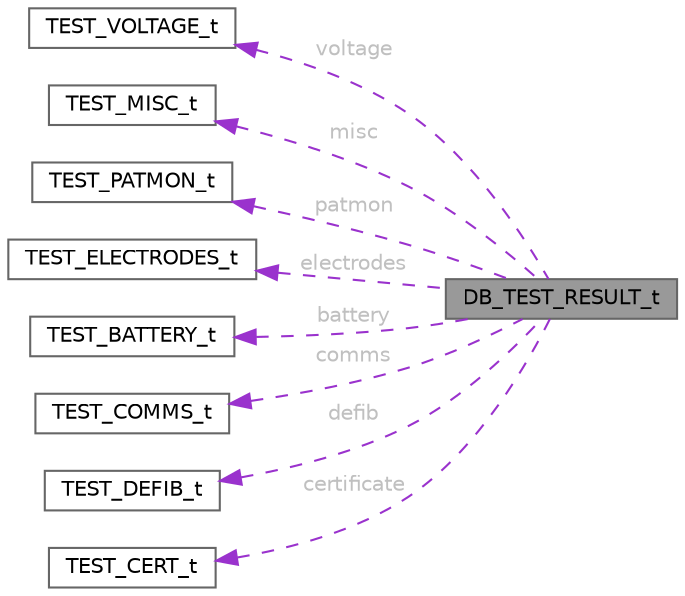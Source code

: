 digraph "DB_TEST_RESULT_t"
{
 // LATEX_PDF_SIZE
  bgcolor="transparent";
  edge [fontname=Helvetica,fontsize=10,labelfontname=Helvetica,labelfontsize=10];
  node [fontname=Helvetica,fontsize=10,shape=box,height=0.2,width=0.4];
  rankdir="LR";
  Node1 [id="Node000001",label="DB_TEST_RESULT_t",height=0.2,width=0.4,color="gray40", fillcolor="grey60", style="filled", fontcolor="black",tooltip="Structure to hold data before writing to file in multiples of cluster size."];
  Node2 -> Node1 [id="edge1_Node000001_Node000002",dir="back",color="darkorchid3",style="dashed",tooltip=" ",label=" voltage",fontcolor="grey" ];
  Node2 [id="Node000002",label="TEST_VOLTAGE_t",height=0.2,width=0.4,color="gray40", fillcolor="white", style="filled",URL="$a00278.html",tooltip="Structure to report the voltages test result."];
  Node3 -> Node1 [id="edge2_Node000001_Node000003",dir="back",color="darkorchid3",style="dashed",tooltip=" ",label=" misc",fontcolor="grey" ];
  Node3 [id="Node000003",label="TEST_MISC_t",height=0.2,width=0.4,color="gray40", fillcolor="white", style="filled",URL="$a00298.html",tooltip="Structure to report the miscellaneous test result."];
  Node4 -> Node1 [id="edge3_Node000001_Node000004",dir="back",color="darkorchid3",style="dashed",tooltip=" ",label=" patmon",fontcolor="grey" ];
  Node4 [id="Node000004",label="TEST_PATMON_t",height=0.2,width=0.4,color="gray40", fillcolor="white", style="filled",URL="$a00290.html",tooltip="Structure to report the patient monitor test result."];
  Node5 -> Node1 [id="edge4_Node000001_Node000005",dir="back",color="darkorchid3",style="dashed",tooltip=" ",label=" electrodes",fontcolor="grey" ];
  Node5 [id="Node000005",label="TEST_ELECTRODES_t",height=0.2,width=0.4,color="gray40", fillcolor="white", style="filled",URL="$a00286.html",tooltip="Structure to report the electrodes test result."];
  Node6 -> Node1 [id="edge5_Node000001_Node000006",dir="back",color="darkorchid3",style="dashed",tooltip=" ",label=" battery",fontcolor="grey" ];
  Node6 [id="Node000006",label="TEST_BATTERY_t",height=0.2,width=0.4,color="gray40", fillcolor="white", style="filled",URL="$a00282.html",tooltip="Structure to report the battery test result."];
  Node7 -> Node1 [id="edge6_Node000001_Node000007",dir="back",color="darkorchid3",style="dashed",tooltip=" ",label=" comms",fontcolor="grey" ];
  Node7 [id="Node000007",label="TEST_COMMS_t",height=0.2,width=0.4,color="gray40", fillcolor="white", style="filled",URL="$a00294.html",tooltip="Structure to report the external comms test result."];
  Node8 -> Node1 [id="edge7_Node000001_Node000008",dir="back",color="darkorchid3",style="dashed",tooltip=" ",label=" defib",fontcolor="grey" ];
  Node8 [id="Node000008",label="TEST_DEFIB_t",height=0.2,width=0.4,color="gray40", fillcolor="white", style="filled",URL="$a00302.html",tooltip="Structure to report the defibrillator test result."];
  Node9 -> Node1 [id="edge8_Node000001_Node000009",dir="back",color="darkorchid3",style="dashed",tooltip=" ",label=" certificate",fontcolor="grey" ];
  Node9 [id="Node000009",label="TEST_CERT_t",height=0.2,width=0.4,color="gray40", fillcolor="white", style="filled",URL="$a00306.html",tooltip=" "];
}
